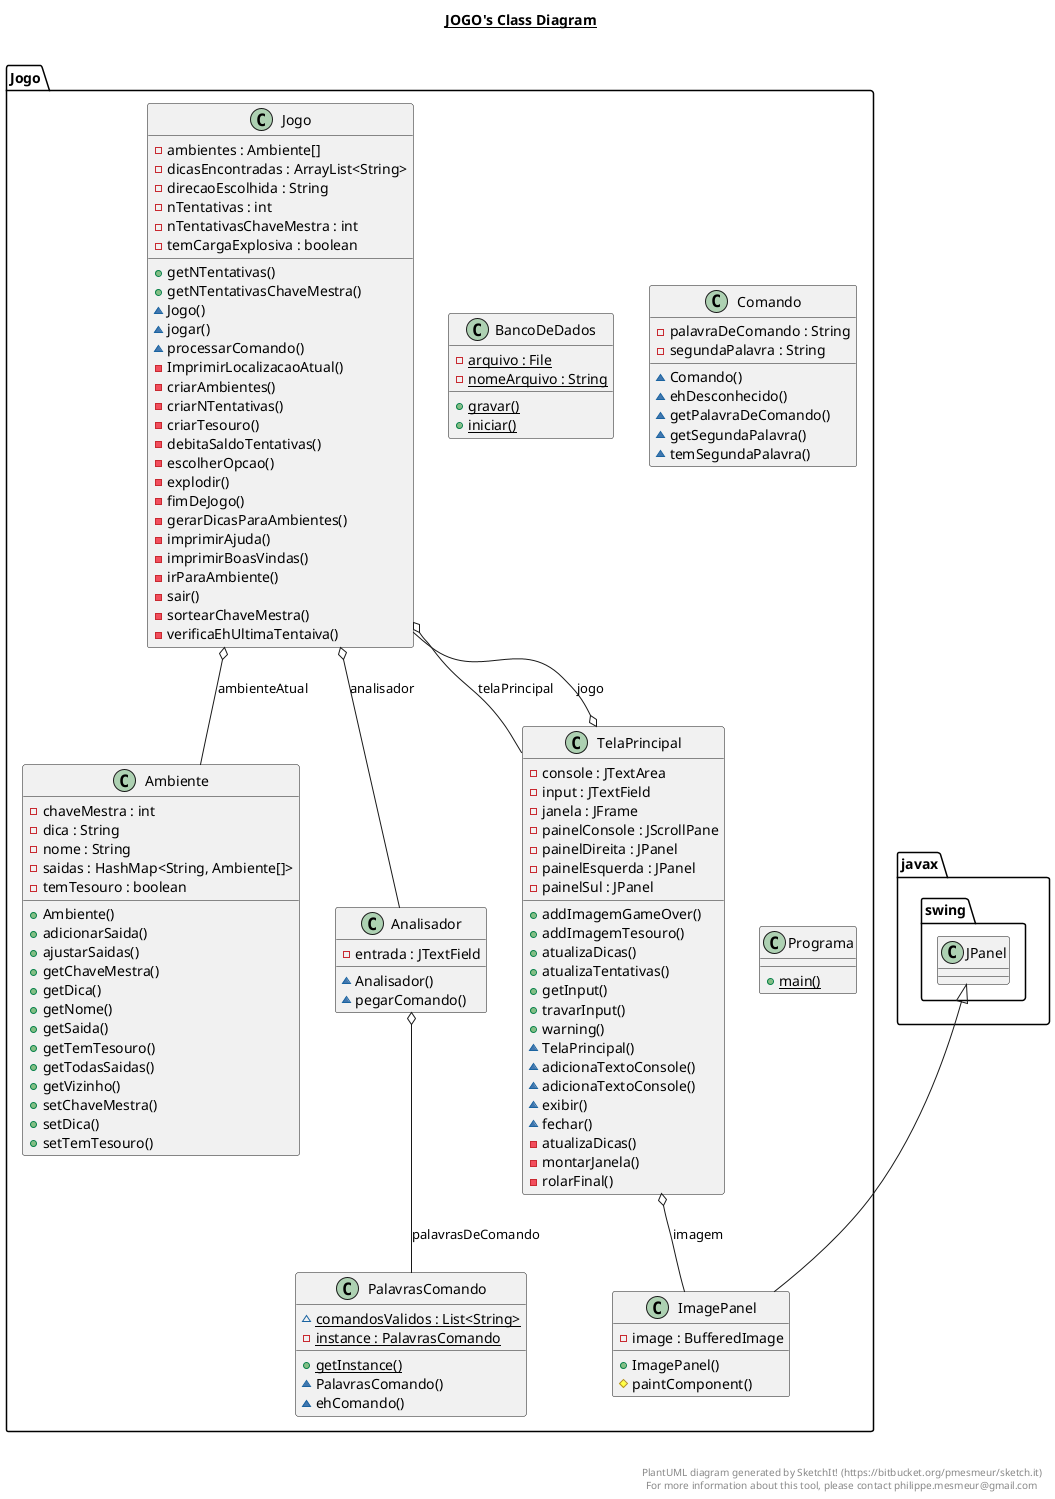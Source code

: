 @startuml

title __JOGO's Class Diagram__\n

  namespace Jogo {
    class Jogo.Ambiente {
        - chaveMestra : int
        - dica : String
        - nome : String
        - saidas : HashMap<String, Ambiente[]>
        - temTesouro : boolean
        + Ambiente()
        + adicionarSaida()
        + ajustarSaidas()
        + getChaveMestra()
        + getDica()
        + getNome()
        + getSaida()
        + getTemTesouro()
        + getTodasSaidas()
        + getVizinho()
        + setChaveMestra()
        + setDica()
        + setTemTesouro()
    }
  }
  

  namespace Jogo {
    class Jogo.Analisador {
        - entrada : JTextField
        ~ Analisador()
        ~ pegarComando()
    }
  }
  

  namespace Jogo {
    class Jogo.BancoDeDados {
        {static} - arquivo : File
        {static} - nomeArquivo : String
        {static} + gravar()
        {static} + iniciar()
    }
  }
  

  namespace Jogo {
    class Jogo.Comando {
        - palavraDeComando : String
        - segundaPalavra : String
        ~ Comando()
        ~ ehDesconhecido()
        ~ getPalavraDeComando()
        ~ getSegundaPalavra()
        ~ temSegundaPalavra()
    }
  }
  

  namespace Jogo {
    class Jogo.ImagePanel {
        - image : BufferedImage
        + ImagePanel()
        # paintComponent()
    }
  }
  

  namespace Jogo {
    class Jogo.Jogo {
        - ambientes : Ambiente[]
        - dicasEncontradas : ArrayList<String>
        - direcaoEscolhida : String
        - nTentativas : int
        - nTentativasChaveMestra : int
        - temCargaExplosiva : boolean
        + getNTentativas()
        + getNTentativasChaveMestra()
        ~ Jogo()
        ~ jogar()
        ~ processarComando()
        - ImprimirLocalizacaoAtual()
        - criarAmbientes()
        - criarNTentativas()
        - criarTesouro()
        - debitaSaldoTentativas()
        - escolherOpcao()
        - explodir()
        - fimDeJogo()
        - gerarDicasParaAmbientes()
        - imprimirAjuda()
        - imprimirBoasVindas()
        - irParaAmbiente()
        - sair()
        - sortearChaveMestra()
        - verificaEhUltimaTentaiva()
    }
  }
  

  namespace Jogo {
    class Jogo.PalavrasComando {
        {static} ~ comandosValidos : List<String>
        {static} - instance : PalavrasComando
        {static} + getInstance()
        ~ PalavrasComando()
        ~ ehComando()
    }
  }
  

  namespace Jogo {
    class Jogo.Programa {
        {static} + main()
    }
  }
  

  namespace Jogo {
    class Jogo.TelaPrincipal {
        - console : JTextArea
        - input : JTextField
        - janela : JFrame
        - painelConsole : JScrollPane
        - painelDireita : JPanel
        - painelEsquerda : JPanel
        - painelSul : JPanel
        + addImagemGameOver()
        + addImagemTesouro()
        + atualizaDicas()
        + atualizaTentativas()
        + getInput()
        + travarInput()
        + warning()
        ~ TelaPrincipal()
        ~ adicionaTextoConsole()
        ~ adicionaTextoConsole()
        ~ exibir()
        ~ fechar()
        - atualizaDicas()
        - montarJanela()
        - rolarFinal()
    }
  }
  

  Jogo.Analisador o-- Jogo.PalavrasComando : palavrasDeComando
  Jogo.ImagePanel -up-|> javax.swing.JPanel
  Jogo.Jogo o-- Jogo.Ambiente : ambienteAtual
  Jogo.Jogo o-- Jogo.Analisador : analisador
  Jogo.Jogo o-- Jogo.TelaPrincipal : telaPrincipal
  Jogo.TelaPrincipal o-- Jogo.ImagePanel : imagem
  Jogo.TelaPrincipal o-- Jogo.Jogo : jogo


right footer


PlantUML diagram generated by SketchIt! (https://bitbucket.org/pmesmeur/sketch.it)
For more information about this tool, please contact philippe.mesmeur@gmail.com
endfooter

@enduml
